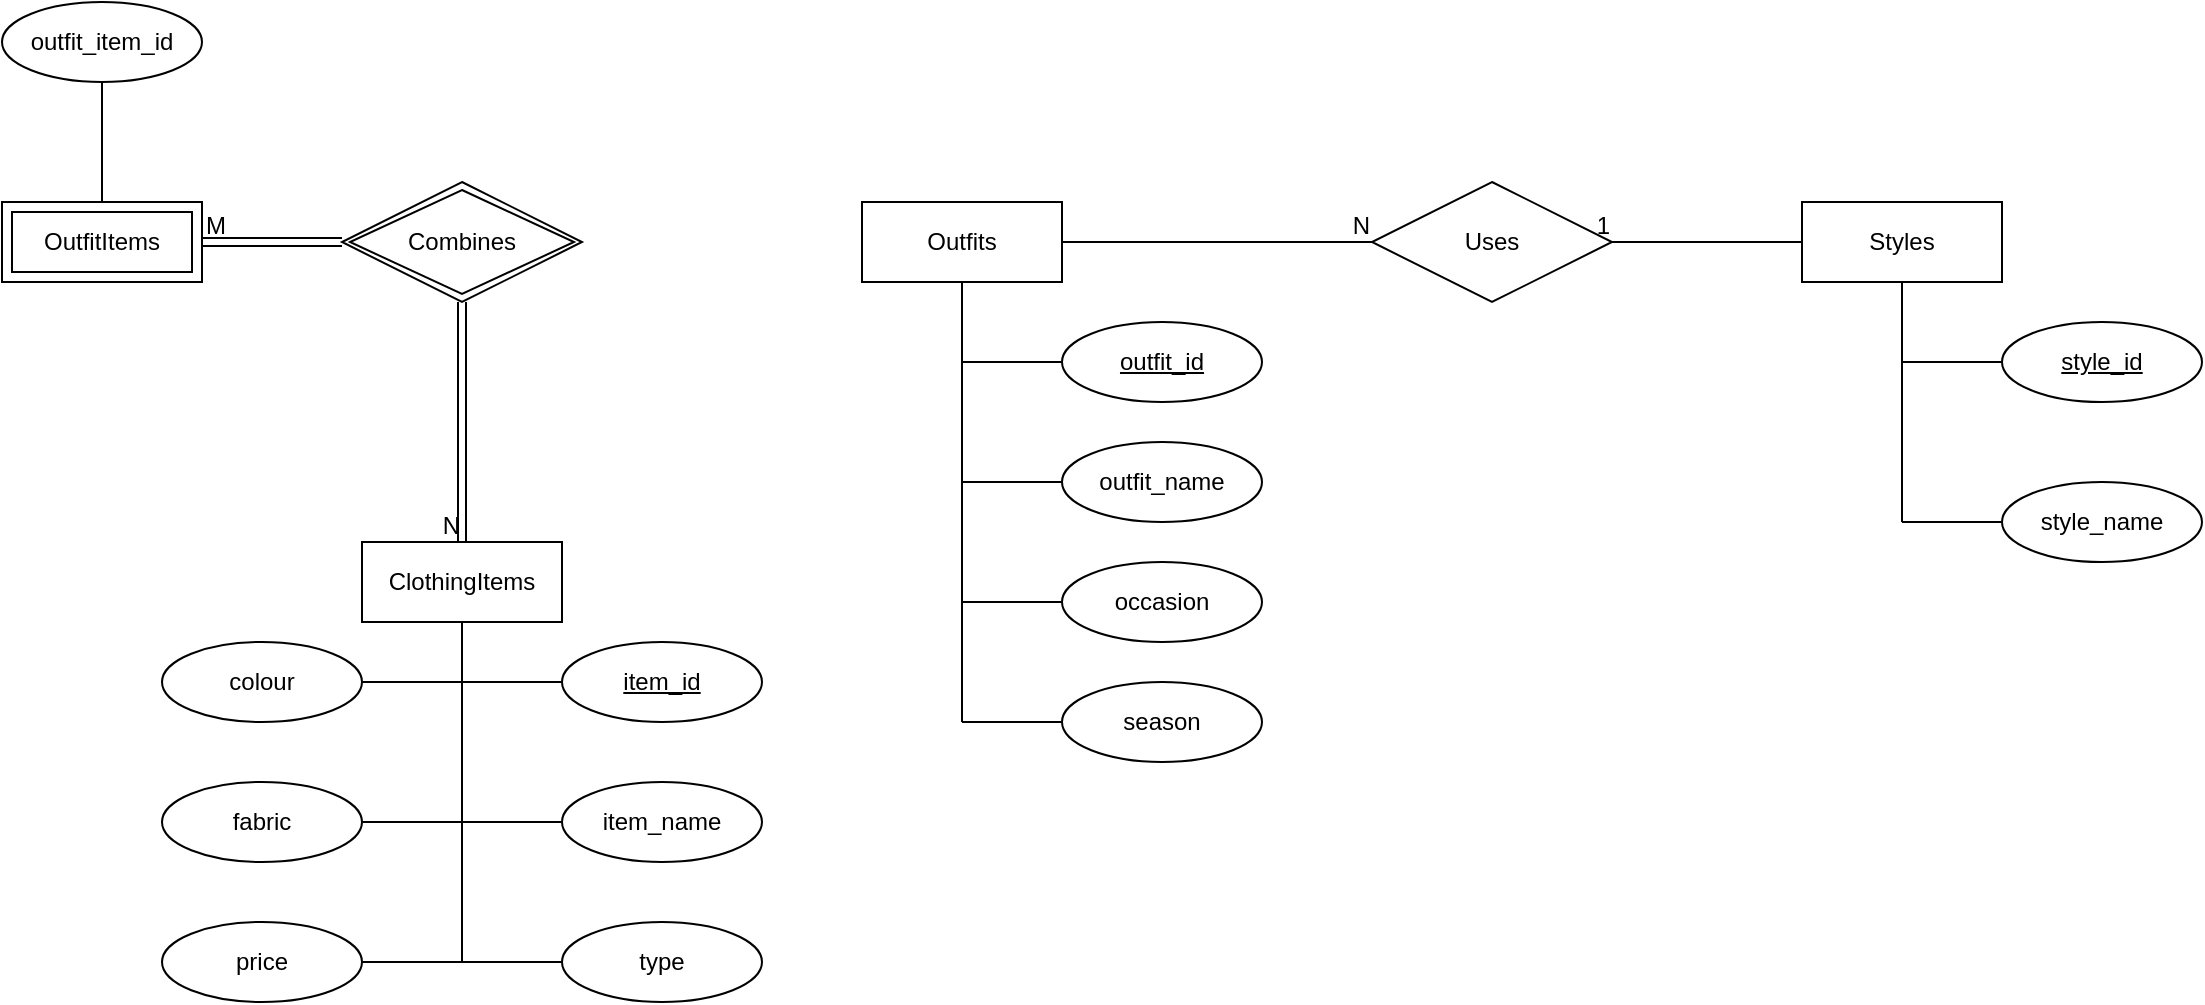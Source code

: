 <mxfile version="24.8.6">
  <diagram id="R2lEEEUBdFMjLlhIrx00" name="Page-1">
    <mxGraphModel dx="1529" dy="795" grid="1" gridSize="10" guides="1" tooltips="1" connect="1" arrows="1" fold="1" page="1" pageScale="1" pageWidth="850" pageHeight="1100" math="0" shadow="0" extFonts="Permanent Marker^https://fonts.googleapis.com/css?family=Permanent+Marker">
      <root>
        <mxCell id="0" />
        <mxCell id="1" parent="0" />
        <mxCell id="lJmSRfU9jsoVM-i2f_cR-11" value="" style="group" vertex="1" connectable="0" parent="1">
          <mxGeometry x="580" y="120" width="200" height="180" as="geometry" />
        </mxCell>
        <mxCell id="lJmSRfU9jsoVM-i2f_cR-2" value="Styles" style="whiteSpace=wrap;html=1;align=center;" vertex="1" parent="lJmSRfU9jsoVM-i2f_cR-11">
          <mxGeometry width="100" height="40" as="geometry" />
        </mxCell>
        <mxCell id="lJmSRfU9jsoVM-i2f_cR-3" value="style_id" style="ellipse;whiteSpace=wrap;html=1;align=center;fontStyle=4;" vertex="1" parent="lJmSRfU9jsoVM-i2f_cR-11">
          <mxGeometry x="100" y="60" width="100" height="40" as="geometry" />
        </mxCell>
        <mxCell id="lJmSRfU9jsoVM-i2f_cR-5" value="" style="endArrow=none;html=1;rounded=0;exitX=0.5;exitY=1;exitDx=0;exitDy=0;" edge="1" parent="lJmSRfU9jsoVM-i2f_cR-11" source="lJmSRfU9jsoVM-i2f_cR-2">
          <mxGeometry relative="1" as="geometry">
            <mxPoint x="170" y="330" as="sourcePoint" />
            <mxPoint x="50" y="160" as="targetPoint" />
          </mxGeometry>
        </mxCell>
        <mxCell id="lJmSRfU9jsoVM-i2f_cR-7" value="style_name" style="ellipse;whiteSpace=wrap;html=1;align=center;" vertex="1" parent="lJmSRfU9jsoVM-i2f_cR-11">
          <mxGeometry x="100" y="140" width="100" height="40" as="geometry" />
        </mxCell>
        <mxCell id="lJmSRfU9jsoVM-i2f_cR-9" value="" style="endArrow=none;html=1;rounded=0;entryX=0;entryY=0.5;entryDx=0;entryDy=0;" edge="1" parent="lJmSRfU9jsoVM-i2f_cR-11" target="lJmSRfU9jsoVM-i2f_cR-7">
          <mxGeometry relative="1" as="geometry">
            <mxPoint x="50" y="160" as="sourcePoint" />
            <mxPoint x="330" y="330" as="targetPoint" />
          </mxGeometry>
        </mxCell>
        <mxCell id="lJmSRfU9jsoVM-i2f_cR-10" value="" style="endArrow=none;html=1;rounded=0;entryX=0;entryY=0.5;entryDx=0;entryDy=0;" edge="1" parent="lJmSRfU9jsoVM-i2f_cR-11" target="lJmSRfU9jsoVM-i2f_cR-3">
          <mxGeometry relative="1" as="geometry">
            <mxPoint x="50" y="80" as="sourcePoint" />
            <mxPoint x="330" y="330" as="targetPoint" />
          </mxGeometry>
        </mxCell>
        <mxCell id="lJmSRfU9jsoVM-i2f_cR-24" value="" style="group" vertex="1" connectable="0" parent="1">
          <mxGeometry x="110" y="120" width="200" height="280" as="geometry" />
        </mxCell>
        <mxCell id="lJmSRfU9jsoVM-i2f_cR-12" value="Outfits" style="whiteSpace=wrap;html=1;align=center;" vertex="1" parent="lJmSRfU9jsoVM-i2f_cR-24">
          <mxGeometry width="100" height="40" as="geometry" />
        </mxCell>
        <mxCell id="lJmSRfU9jsoVM-i2f_cR-14" value="" style="endArrow=none;html=1;rounded=0;exitX=0.5;exitY=1;exitDx=0;exitDy=0;" edge="1" parent="lJmSRfU9jsoVM-i2f_cR-24" source="lJmSRfU9jsoVM-i2f_cR-12">
          <mxGeometry relative="1" as="geometry">
            <mxPoint x="150" y="370" as="sourcePoint" />
            <mxPoint x="50" y="260" as="targetPoint" />
          </mxGeometry>
        </mxCell>
        <mxCell id="lJmSRfU9jsoVM-i2f_cR-16" value="outfit_id" style="ellipse;whiteSpace=wrap;html=1;align=center;fontStyle=4;" vertex="1" parent="lJmSRfU9jsoVM-i2f_cR-24">
          <mxGeometry x="100" y="60" width="100" height="40" as="geometry" />
        </mxCell>
        <mxCell id="lJmSRfU9jsoVM-i2f_cR-17" value="outfit_name" style="ellipse;whiteSpace=wrap;html=1;align=center;" vertex="1" parent="lJmSRfU9jsoVM-i2f_cR-24">
          <mxGeometry x="100" y="120" width="100" height="40" as="geometry" />
        </mxCell>
        <mxCell id="lJmSRfU9jsoVM-i2f_cR-18" value="occasion" style="ellipse;whiteSpace=wrap;html=1;align=center;" vertex="1" parent="lJmSRfU9jsoVM-i2f_cR-24">
          <mxGeometry x="100" y="180" width="100" height="40" as="geometry" />
        </mxCell>
        <mxCell id="lJmSRfU9jsoVM-i2f_cR-19" value="season" style="ellipse;whiteSpace=wrap;html=1;align=center;" vertex="1" parent="lJmSRfU9jsoVM-i2f_cR-24">
          <mxGeometry x="100" y="240" width="100" height="40" as="geometry" />
        </mxCell>
        <mxCell id="lJmSRfU9jsoVM-i2f_cR-20" value="" style="endArrow=none;html=1;rounded=0;entryX=0;entryY=0.5;entryDx=0;entryDy=0;" edge="1" parent="lJmSRfU9jsoVM-i2f_cR-24" target="lJmSRfU9jsoVM-i2f_cR-19">
          <mxGeometry relative="1" as="geometry">
            <mxPoint x="50" y="260" as="sourcePoint" />
            <mxPoint x="310" y="370" as="targetPoint" />
          </mxGeometry>
        </mxCell>
        <mxCell id="lJmSRfU9jsoVM-i2f_cR-21" value="" style="endArrow=none;html=1;rounded=0;exitX=0;exitY=0.5;exitDx=0;exitDy=0;" edge="1" parent="lJmSRfU9jsoVM-i2f_cR-24" source="lJmSRfU9jsoVM-i2f_cR-18">
          <mxGeometry relative="1" as="geometry">
            <mxPoint x="150" y="370" as="sourcePoint" />
            <mxPoint x="50" y="200" as="targetPoint" />
          </mxGeometry>
        </mxCell>
        <mxCell id="lJmSRfU9jsoVM-i2f_cR-22" value="" style="endArrow=none;html=1;rounded=0;entryX=0;entryY=0.5;entryDx=0;entryDy=0;" edge="1" parent="lJmSRfU9jsoVM-i2f_cR-24" target="lJmSRfU9jsoVM-i2f_cR-17">
          <mxGeometry relative="1" as="geometry">
            <mxPoint x="50" y="140" as="sourcePoint" />
            <mxPoint x="310" y="370" as="targetPoint" />
          </mxGeometry>
        </mxCell>
        <mxCell id="lJmSRfU9jsoVM-i2f_cR-23" value="" style="endArrow=none;html=1;rounded=0;entryX=0;entryY=0.5;entryDx=0;entryDy=0;" edge="1" parent="lJmSRfU9jsoVM-i2f_cR-24" target="lJmSRfU9jsoVM-i2f_cR-16">
          <mxGeometry relative="1" as="geometry">
            <mxPoint x="50" y="80" as="sourcePoint" />
            <mxPoint x="310" y="370" as="targetPoint" />
          </mxGeometry>
        </mxCell>
        <mxCell id="lJmSRfU9jsoVM-i2f_cR-38" value="" style="group" vertex="1" connectable="0" parent="1">
          <mxGeometry x="-240" y="290" width="300" height="230" as="geometry" />
        </mxCell>
        <mxCell id="lJmSRfU9jsoVM-i2f_cR-25" value="ClothingItems" style="whiteSpace=wrap;html=1;align=center;" vertex="1" parent="lJmSRfU9jsoVM-i2f_cR-38">
          <mxGeometry x="100" width="100" height="40" as="geometry" />
        </mxCell>
        <mxCell id="lJmSRfU9jsoVM-i2f_cR-26" value="" style="endArrow=none;html=1;rounded=0;exitX=0.5;exitY=1;exitDx=0;exitDy=0;" edge="1" parent="lJmSRfU9jsoVM-i2f_cR-38" source="lJmSRfU9jsoVM-i2f_cR-25">
          <mxGeometry relative="1" as="geometry">
            <mxPoint x="250" y="370" as="sourcePoint" />
            <mxPoint x="150" y="210" as="targetPoint" />
          </mxGeometry>
        </mxCell>
        <mxCell id="lJmSRfU9jsoVM-i2f_cR-28" value="item_id" style="ellipse;whiteSpace=wrap;html=1;align=center;fontStyle=4;" vertex="1" parent="lJmSRfU9jsoVM-i2f_cR-38">
          <mxGeometry x="200" y="50" width="100" height="40" as="geometry" />
        </mxCell>
        <mxCell id="lJmSRfU9jsoVM-i2f_cR-29" value="item_name" style="ellipse;whiteSpace=wrap;html=1;align=center;" vertex="1" parent="lJmSRfU9jsoVM-i2f_cR-38">
          <mxGeometry x="200" y="120" width="100" height="40" as="geometry" />
        </mxCell>
        <mxCell id="lJmSRfU9jsoVM-i2f_cR-30" value="type" style="ellipse;whiteSpace=wrap;html=1;align=center;" vertex="1" parent="lJmSRfU9jsoVM-i2f_cR-38">
          <mxGeometry x="200" y="190" width="100" height="40" as="geometry" />
        </mxCell>
        <mxCell id="lJmSRfU9jsoVM-i2f_cR-31" value="colour" style="ellipse;whiteSpace=wrap;html=1;align=center;" vertex="1" parent="lJmSRfU9jsoVM-i2f_cR-38">
          <mxGeometry y="50" width="100" height="40" as="geometry" />
        </mxCell>
        <mxCell id="lJmSRfU9jsoVM-i2f_cR-32" value="fabric" style="ellipse;whiteSpace=wrap;html=1;align=center;" vertex="1" parent="lJmSRfU9jsoVM-i2f_cR-38">
          <mxGeometry y="120" width="100" height="40" as="geometry" />
        </mxCell>
        <mxCell id="lJmSRfU9jsoVM-i2f_cR-33" value="price" style="ellipse;whiteSpace=wrap;html=1;align=center;" vertex="1" parent="lJmSRfU9jsoVM-i2f_cR-38">
          <mxGeometry y="190" width="100" height="40" as="geometry" />
        </mxCell>
        <mxCell id="lJmSRfU9jsoVM-i2f_cR-34" value="" style="endArrow=none;html=1;rounded=0;exitX=0;exitY=0.5;exitDx=0;exitDy=0;" edge="1" parent="lJmSRfU9jsoVM-i2f_cR-38" source="lJmSRfU9jsoVM-i2f_cR-30">
          <mxGeometry relative="1" as="geometry">
            <mxPoint x="150" y="370" as="sourcePoint" />
            <mxPoint x="150" y="210" as="targetPoint" />
          </mxGeometry>
        </mxCell>
        <mxCell id="lJmSRfU9jsoVM-i2f_cR-35" value="" style="endArrow=none;html=1;rounded=0;exitX=1;exitY=0.5;exitDx=0;exitDy=0;" edge="1" parent="lJmSRfU9jsoVM-i2f_cR-38" source="lJmSRfU9jsoVM-i2f_cR-33">
          <mxGeometry relative="1" as="geometry">
            <mxPoint x="150" y="370" as="sourcePoint" />
            <mxPoint x="150" y="210" as="targetPoint" />
          </mxGeometry>
        </mxCell>
        <mxCell id="lJmSRfU9jsoVM-i2f_cR-36" value="" style="endArrow=none;html=1;rounded=0;exitX=0;exitY=0.5;exitDx=0;exitDy=0;entryX=1;entryY=0.5;entryDx=0;entryDy=0;" edge="1" parent="lJmSRfU9jsoVM-i2f_cR-38" source="lJmSRfU9jsoVM-i2f_cR-29" target="lJmSRfU9jsoVM-i2f_cR-32">
          <mxGeometry relative="1" as="geometry">
            <mxPoint x="150" y="370" as="sourcePoint" />
            <mxPoint x="310" y="370" as="targetPoint" />
          </mxGeometry>
        </mxCell>
        <mxCell id="lJmSRfU9jsoVM-i2f_cR-37" value="" style="endArrow=none;html=1;rounded=0;exitX=1;exitY=0.5;exitDx=0;exitDy=0;entryX=0;entryY=0.5;entryDx=0;entryDy=0;" edge="1" parent="lJmSRfU9jsoVM-i2f_cR-38" source="lJmSRfU9jsoVM-i2f_cR-31" target="lJmSRfU9jsoVM-i2f_cR-28">
          <mxGeometry relative="1" as="geometry">
            <mxPoint x="150" y="370" as="sourcePoint" />
            <mxPoint x="310" y="370" as="targetPoint" />
          </mxGeometry>
        </mxCell>
        <mxCell id="lJmSRfU9jsoVM-i2f_cR-45" value="Uses" style="shape=rhombus;perimeter=rhombusPerimeter;whiteSpace=wrap;html=1;align=center;" vertex="1" parent="1">
          <mxGeometry x="365" y="110" width="120" height="60" as="geometry" />
        </mxCell>
        <mxCell id="lJmSRfU9jsoVM-i2f_cR-46" value="" style="endArrow=none;html=1;rounded=0;entryX=1;entryY=0.5;entryDx=0;entryDy=0;exitX=0;exitY=0.5;exitDx=0;exitDy=0;" edge="1" parent="1" source="lJmSRfU9jsoVM-i2f_cR-2" target="lJmSRfU9jsoVM-i2f_cR-45">
          <mxGeometry relative="1" as="geometry">
            <mxPoint x="340" y="410" as="sourcePoint" />
            <mxPoint x="500" y="410" as="targetPoint" />
          </mxGeometry>
        </mxCell>
        <mxCell id="lJmSRfU9jsoVM-i2f_cR-47" value="1" style="resizable=0;html=1;whiteSpace=wrap;align=right;verticalAlign=bottom;" connectable="0" vertex="1" parent="lJmSRfU9jsoVM-i2f_cR-46">
          <mxGeometry x="1" relative="1" as="geometry" />
        </mxCell>
        <mxCell id="lJmSRfU9jsoVM-i2f_cR-48" value="" style="endArrow=none;html=1;rounded=0;entryX=0;entryY=0.5;entryDx=0;entryDy=0;exitX=1;exitY=0.5;exitDx=0;exitDy=0;" edge="1" parent="1" source="lJmSRfU9jsoVM-i2f_cR-12" target="lJmSRfU9jsoVM-i2f_cR-45">
          <mxGeometry relative="1" as="geometry">
            <mxPoint x="340" y="410" as="sourcePoint" />
            <mxPoint x="500" y="410" as="targetPoint" />
          </mxGeometry>
        </mxCell>
        <mxCell id="lJmSRfU9jsoVM-i2f_cR-49" value="N" style="resizable=0;html=1;whiteSpace=wrap;align=right;verticalAlign=bottom;" connectable="0" vertex="1" parent="lJmSRfU9jsoVM-i2f_cR-48">
          <mxGeometry x="1" relative="1" as="geometry" />
        </mxCell>
        <mxCell id="lJmSRfU9jsoVM-i2f_cR-50" value="Combines" style="shape=rhombus;double=1;perimeter=rhombusPerimeter;whiteSpace=wrap;html=1;align=center;" vertex="1" parent="1">
          <mxGeometry x="-150" y="110" width="120" height="60" as="geometry" />
        </mxCell>
        <mxCell id="lJmSRfU9jsoVM-i2f_cR-51" value="" style="group" vertex="1" connectable="0" parent="1">
          <mxGeometry x="-320" y="20" width="100" height="140" as="geometry" />
        </mxCell>
        <mxCell id="lJmSRfU9jsoVM-i2f_cR-39" value="OutfitItems" style="shape=ext;margin=3;double=1;whiteSpace=wrap;html=1;align=center;" vertex="1" parent="lJmSRfU9jsoVM-i2f_cR-51">
          <mxGeometry y="100" width="100" height="40" as="geometry" />
        </mxCell>
        <mxCell id="lJmSRfU9jsoVM-i2f_cR-40" value="" style="endArrow=none;html=1;rounded=0;entryX=0.5;entryY=0;entryDx=0;entryDy=0;exitX=0.5;exitY=0;exitDx=0;exitDy=0;" edge="1" parent="lJmSRfU9jsoVM-i2f_cR-51" source="lJmSRfU9jsoVM-i2f_cR-39" target="lJmSRfU9jsoVM-i2f_cR-41">
          <mxGeometry relative="1" as="geometry">
            <mxPoint x="190" y="470" as="sourcePoint" />
            <mxPoint x="170" y="220" as="targetPoint" />
          </mxGeometry>
        </mxCell>
        <mxCell id="lJmSRfU9jsoVM-i2f_cR-41" value="outfit_item_id" style="ellipse;whiteSpace=wrap;html=1;align=center;" vertex="1" parent="lJmSRfU9jsoVM-i2f_cR-51">
          <mxGeometry width="100" height="40" as="geometry" />
        </mxCell>
        <mxCell id="lJmSRfU9jsoVM-i2f_cR-52" value="" style="shape=link;html=1;rounded=0;exitX=1;exitY=0.5;exitDx=0;exitDy=0;entryX=0;entryY=0.5;entryDx=0;entryDy=0;" edge="1" parent="1" source="lJmSRfU9jsoVM-i2f_cR-39" target="lJmSRfU9jsoVM-i2f_cR-50">
          <mxGeometry relative="1" as="geometry">
            <mxPoint x="-250" y="410" as="sourcePoint" />
            <mxPoint x="-90" y="410" as="targetPoint" />
          </mxGeometry>
        </mxCell>
        <mxCell id="lJmSRfU9jsoVM-i2f_cR-53" value="M" style="resizable=0;html=1;whiteSpace=wrap;align=left;verticalAlign=bottom;" connectable="0" vertex="1" parent="lJmSRfU9jsoVM-i2f_cR-52">
          <mxGeometry x="-1" relative="1" as="geometry" />
        </mxCell>
        <mxCell id="lJmSRfU9jsoVM-i2f_cR-55" value="" style="shape=link;html=1;rounded=0;entryX=0.5;entryY=0;entryDx=0;entryDy=0;exitX=0.5;exitY=1;exitDx=0;exitDy=0;" edge="1" parent="1" source="lJmSRfU9jsoVM-i2f_cR-50" target="lJmSRfU9jsoVM-i2f_cR-25">
          <mxGeometry relative="1" as="geometry">
            <mxPoint x="-120" y="410" as="sourcePoint" />
            <mxPoint x="40" y="410" as="targetPoint" />
          </mxGeometry>
        </mxCell>
        <mxCell id="lJmSRfU9jsoVM-i2f_cR-56" value="N" style="resizable=0;html=1;whiteSpace=wrap;align=right;verticalAlign=bottom;" connectable="0" vertex="1" parent="lJmSRfU9jsoVM-i2f_cR-55">
          <mxGeometry x="1" relative="1" as="geometry" />
        </mxCell>
      </root>
    </mxGraphModel>
  </diagram>
</mxfile>
